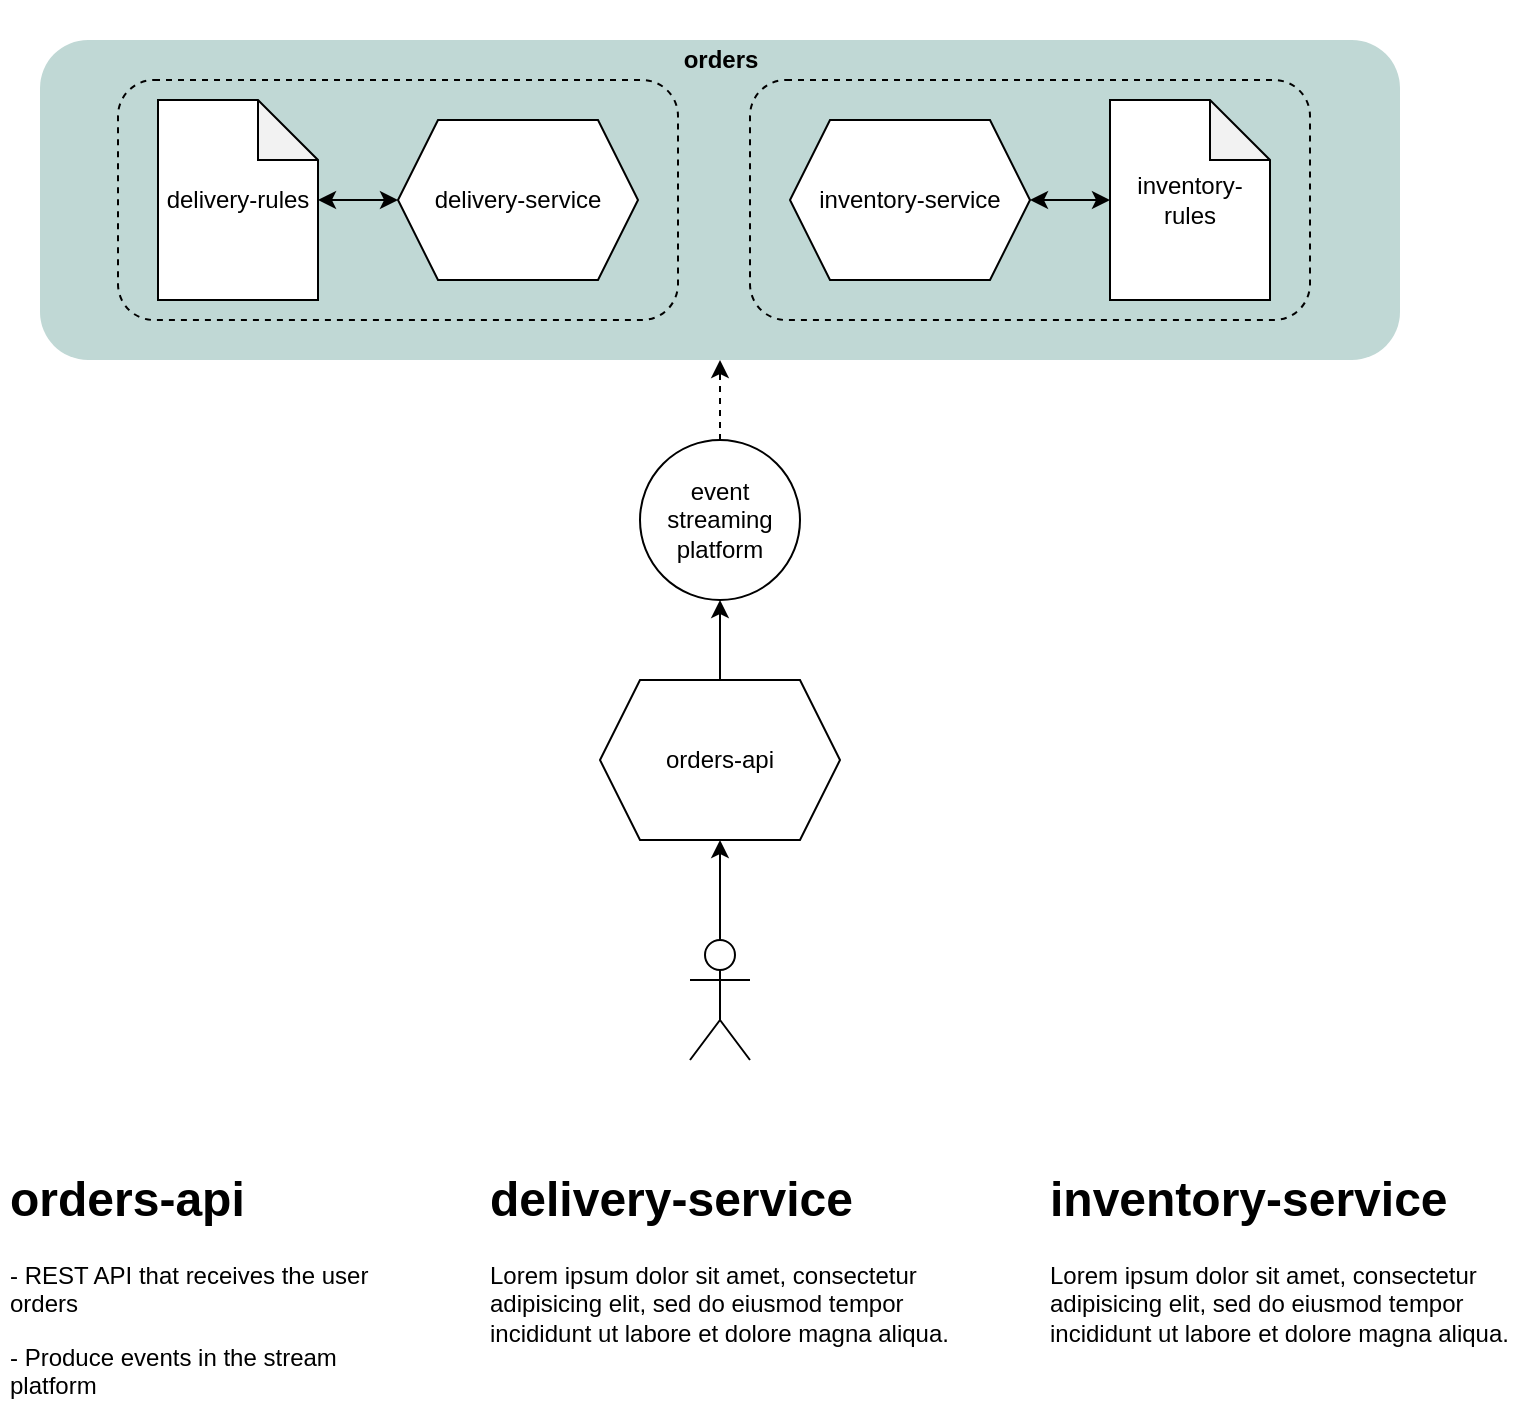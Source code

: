 <mxfile version="15.5.2" type="github">
  <diagram id="6S_1dQl8GB7yxVcmzpOy" name="Page-1">
    <mxGraphModel dx="981" dy="548" grid="1" gridSize="10" guides="1" tooltips="1" connect="1" arrows="1" fold="1" page="1" pageScale="1" pageWidth="827" pageHeight="1169" math="0" shadow="0">
      <root>
        <mxCell id="0" />
        <mxCell id="1" parent="0" />
        <mxCell id="gHEY0DMogNfF5QJCRTJP-14" style="edgeStyle=orthogonalEdgeStyle;rounded=0;orthogonalLoop=1;jettySize=auto;html=1;entryX=0.5;entryY=1;entryDx=0;entryDy=0;" edge="1" parent="1" source="gHEY0DMogNfF5QJCRTJP-2" target="gHEY0DMogNfF5QJCRTJP-13">
          <mxGeometry relative="1" as="geometry" />
        </mxCell>
        <mxCell id="gHEY0DMogNfF5QJCRTJP-2" value="orders-api" style="shape=hexagon;perimeter=hexagonPerimeter2;whiteSpace=wrap;html=1;fixedSize=1;" vertex="1" parent="1">
          <mxGeometry x="340" y="440" width="120" height="80" as="geometry" />
        </mxCell>
        <mxCell id="gHEY0DMogNfF5QJCRTJP-12" value="" style="edgeStyle=orthogonalEdgeStyle;rounded=0;orthogonalLoop=1;jettySize=auto;html=1;" edge="1" parent="1" source="gHEY0DMogNfF5QJCRTJP-9" target="gHEY0DMogNfF5QJCRTJP-2">
          <mxGeometry relative="1" as="geometry" />
        </mxCell>
        <mxCell id="gHEY0DMogNfF5QJCRTJP-9" value="" style="shape=umlActor;verticalLabelPosition=bottom;verticalAlign=top;html=1;outlineConnect=0;" vertex="1" parent="1">
          <mxGeometry x="385" y="570" width="30" height="60" as="geometry" />
        </mxCell>
        <mxCell id="gHEY0DMogNfF5QJCRTJP-20" style="edgeStyle=orthogonalEdgeStyle;rounded=0;orthogonalLoop=1;jettySize=auto;html=1;entryX=0.5;entryY=1;entryDx=0;entryDy=0;startArrow=none;startFill=0;dashed=1;" edge="1" parent="1" source="gHEY0DMogNfF5QJCRTJP-13" target="gHEY0DMogNfF5QJCRTJP-17">
          <mxGeometry relative="1" as="geometry" />
        </mxCell>
        <mxCell id="gHEY0DMogNfF5QJCRTJP-13" value="event streaming platform" style="ellipse;whiteSpace=wrap;html=1;aspect=fixed;" vertex="1" parent="1">
          <mxGeometry x="360" y="320" width="80" height="80" as="geometry" />
        </mxCell>
        <mxCell id="gHEY0DMogNfF5QJCRTJP-21" value="" style="rounded=1;whiteSpace=wrap;html=1;shadow=0;glass=0;dashed=1;sketch=0;strokeColor=none;fillColor=none;gradientColor=none;" vertex="1" parent="1">
          <mxGeometry x="70" y="100" width="120" height="60" as="geometry" />
        </mxCell>
        <mxCell id="gHEY0DMogNfF5QJCRTJP-27" value="" style="group" vertex="1" connectable="0" parent="1">
          <mxGeometry x="60" y="120" width="680" height="160" as="geometry" />
        </mxCell>
        <mxCell id="gHEY0DMogNfF5QJCRTJP-26" value="" style="group" vertex="1" connectable="0" parent="gHEY0DMogNfF5QJCRTJP-27">
          <mxGeometry width="680" height="160" as="geometry" />
        </mxCell>
        <mxCell id="gHEY0DMogNfF5QJCRTJP-17" value="" style="rounded=1;whiteSpace=wrap;html=1;fillColor=#C0D8D5;dashed=1;glass=0;shadow=0;sketch=0;strokeColor=none;" vertex="1" parent="gHEY0DMogNfF5QJCRTJP-26">
          <mxGeometry width="680" height="160" as="geometry" />
        </mxCell>
        <mxCell id="gHEY0DMogNfF5QJCRTJP-18" value="&lt;b&gt;orders&lt;/b&gt;" style="text;html=1;align=center;verticalAlign=middle;resizable=0;points=[];autosize=1;strokeColor=none;fillColor=none;" vertex="1" parent="gHEY0DMogNfF5QJCRTJP-26">
          <mxGeometry x="315" width="50" height="20" as="geometry" />
        </mxCell>
        <mxCell id="gHEY0DMogNfF5QJCRTJP-23" value="" style="group" vertex="1" connectable="0" parent="gHEY0DMogNfF5QJCRTJP-27">
          <mxGeometry x="39" y="20" width="280" height="120" as="geometry" />
        </mxCell>
        <mxCell id="gHEY0DMogNfF5QJCRTJP-22" value="" style="rounded=1;whiteSpace=wrap;html=1;shadow=0;glass=0;dashed=1;sketch=0;strokeColor=default;fillColor=none;gradientColor=none;" vertex="1" parent="gHEY0DMogNfF5QJCRTJP-23">
          <mxGeometry width="280" height="120" as="geometry" />
        </mxCell>
        <mxCell id="gHEY0DMogNfF5QJCRTJP-4" value="delivery-service" style="shape=hexagon;perimeter=hexagonPerimeter2;whiteSpace=wrap;html=1;fixedSize=1;" vertex="1" parent="gHEY0DMogNfF5QJCRTJP-23">
          <mxGeometry x="140" y="20" width="120" height="80" as="geometry" />
        </mxCell>
        <mxCell id="gHEY0DMogNfF5QJCRTJP-16" value="" style="edgeStyle=orthogonalEdgeStyle;rounded=0;orthogonalLoop=1;jettySize=auto;html=1;startArrow=classic;startFill=1;" edge="1" parent="gHEY0DMogNfF5QJCRTJP-23" source="gHEY0DMogNfF5QJCRTJP-6" target="gHEY0DMogNfF5QJCRTJP-4">
          <mxGeometry relative="1" as="geometry" />
        </mxCell>
        <mxCell id="gHEY0DMogNfF5QJCRTJP-6" value="delivery-rules" style="shape=note;whiteSpace=wrap;html=1;backgroundOutline=1;darkOpacity=0.05;" vertex="1" parent="gHEY0DMogNfF5QJCRTJP-23">
          <mxGeometry x="20" y="10" width="80" height="100" as="geometry" />
        </mxCell>
        <mxCell id="gHEY0DMogNfF5QJCRTJP-25" value="" style="group" vertex="1" connectable="0" parent="gHEY0DMogNfF5QJCRTJP-27">
          <mxGeometry x="355" y="20" width="280" height="120" as="geometry" />
        </mxCell>
        <mxCell id="gHEY0DMogNfF5QJCRTJP-24" value="" style="rounded=1;whiteSpace=wrap;html=1;shadow=0;glass=0;dashed=1;sketch=0;strokeColor=default;fillColor=none;gradientColor=none;" vertex="1" parent="gHEY0DMogNfF5QJCRTJP-25">
          <mxGeometry width="280" height="120" as="geometry" />
        </mxCell>
        <mxCell id="gHEY0DMogNfF5QJCRTJP-3" value="inventory-service" style="shape=hexagon;perimeter=hexagonPerimeter2;whiteSpace=wrap;html=1;fixedSize=1;" vertex="1" parent="gHEY0DMogNfF5QJCRTJP-25">
          <mxGeometry x="20" y="20" width="120" height="80" as="geometry" />
        </mxCell>
        <mxCell id="gHEY0DMogNfF5QJCRTJP-7" value="inventory-rules" style="shape=note;whiteSpace=wrap;html=1;backgroundOutline=1;darkOpacity=0.05;" vertex="1" parent="gHEY0DMogNfF5QJCRTJP-25">
          <mxGeometry x="180" y="10" width="80" height="100" as="geometry" />
        </mxCell>
        <mxCell id="gHEY0DMogNfF5QJCRTJP-15" value="" style="edgeStyle=orthogonalEdgeStyle;rounded=0;orthogonalLoop=1;jettySize=auto;html=1;startArrow=classic;startFill=1;" edge="1" parent="gHEY0DMogNfF5QJCRTJP-25" source="gHEY0DMogNfF5QJCRTJP-3" target="gHEY0DMogNfF5QJCRTJP-7">
          <mxGeometry relative="1" as="geometry" />
        </mxCell>
        <mxCell id="gHEY0DMogNfF5QJCRTJP-28" value="&lt;h1&gt;orders-api&lt;/h1&gt;&lt;p&gt;- REST API that receives the user orders&lt;/p&gt;&lt;p&gt;- Produce events in the stream platform&lt;/p&gt;" style="text;html=1;strokeColor=none;fillColor=none;spacing=5;spacingTop=-20;whiteSpace=wrap;overflow=hidden;rounded=0;shadow=0;glass=0;dashed=1;sketch=0;" vertex="1" parent="1">
          <mxGeometry x="40" y="680" width="190" height="120" as="geometry" />
        </mxCell>
        <mxCell id="gHEY0DMogNfF5QJCRTJP-29" value="&lt;h1&gt;delivery-service&lt;/h1&gt;&lt;p&gt;Lorem ipsum dolor sit amet, consectetur adipisicing elit, sed do eiusmod tempor incididunt ut labore et dolore magna aliqua.&lt;/p&gt;" style="text;html=1;strokeColor=none;fillColor=none;spacing=5;spacingTop=-20;whiteSpace=wrap;overflow=hidden;rounded=0;shadow=0;glass=0;dashed=1;sketch=0;" vertex="1" parent="1">
          <mxGeometry x="280" y="680" width="240" height="120" as="geometry" />
        </mxCell>
        <mxCell id="gHEY0DMogNfF5QJCRTJP-30" value="&lt;h1&gt;inventory-service&lt;/h1&gt;&lt;p&gt;Lorem ipsum dolor sit amet, consectetur adipisicing elit, sed do eiusmod tempor incididunt ut labore et dolore magna aliqua.&lt;/p&gt;" style="text;html=1;strokeColor=none;fillColor=none;spacing=5;spacingTop=-20;whiteSpace=wrap;overflow=hidden;rounded=0;shadow=0;glass=0;dashed=1;sketch=0;" vertex="1" parent="1">
          <mxGeometry x="560" y="680" width="240" height="120" as="geometry" />
        </mxCell>
      </root>
    </mxGraphModel>
  </diagram>
</mxfile>
